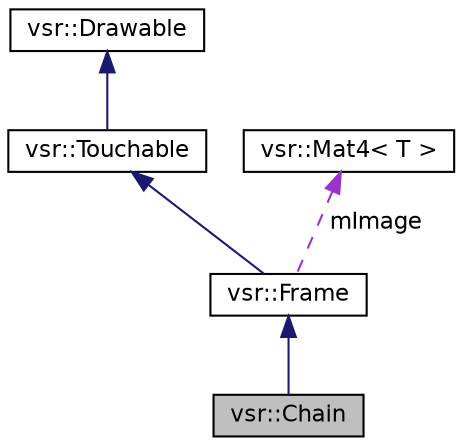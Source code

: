 digraph G
{
  edge [fontname="Helvetica",fontsize="11",labelfontname="Helvetica",labelfontsize="11"];
  node [fontname="Helvetica",fontsize="11",shape=record];
  Node1 [label="vsr::Chain",height=0.2,width=0.4,color="black", fillcolor="grey75", style="filled" fontcolor="black"];
  Node2 -> Node1 [dir="back",color="midnightblue",fontsize="11",style="solid",fontname="Helvetica"];
  Node2 [label="vsr::Frame",height=0.2,width=0.4,color="black", fillcolor="white", style="filled",URL="$classvsr_1_1_frame.html"];
  Node3 -> Node2 [dir="back",color="midnightblue",fontsize="11",style="solid",fontname="Helvetica"];
  Node3 [label="vsr::Touchable",height=0.2,width=0.4,color="black", fillcolor="white", style="filled",URL="$classvsr_1_1_touchable.html"];
  Node4 -> Node3 [dir="back",color="midnightblue",fontsize="11",style="solid",fontname="Helvetica"];
  Node4 [label="vsr::Drawable",height=0.2,width=0.4,color="black", fillcolor="white", style="filled",URL="$classvsr_1_1_drawable.html"];
  Node5 -> Node2 [dir="back",color="darkorchid3",fontsize="11",style="dashed",label=" mImage" ,fontname="Helvetica"];
  Node5 [label="vsr::Mat4\< T \>",height=0.2,width=0.4,color="black", fillcolor="white", style="filled",URL="$classvsr_1_1_mat4.html"];
}
